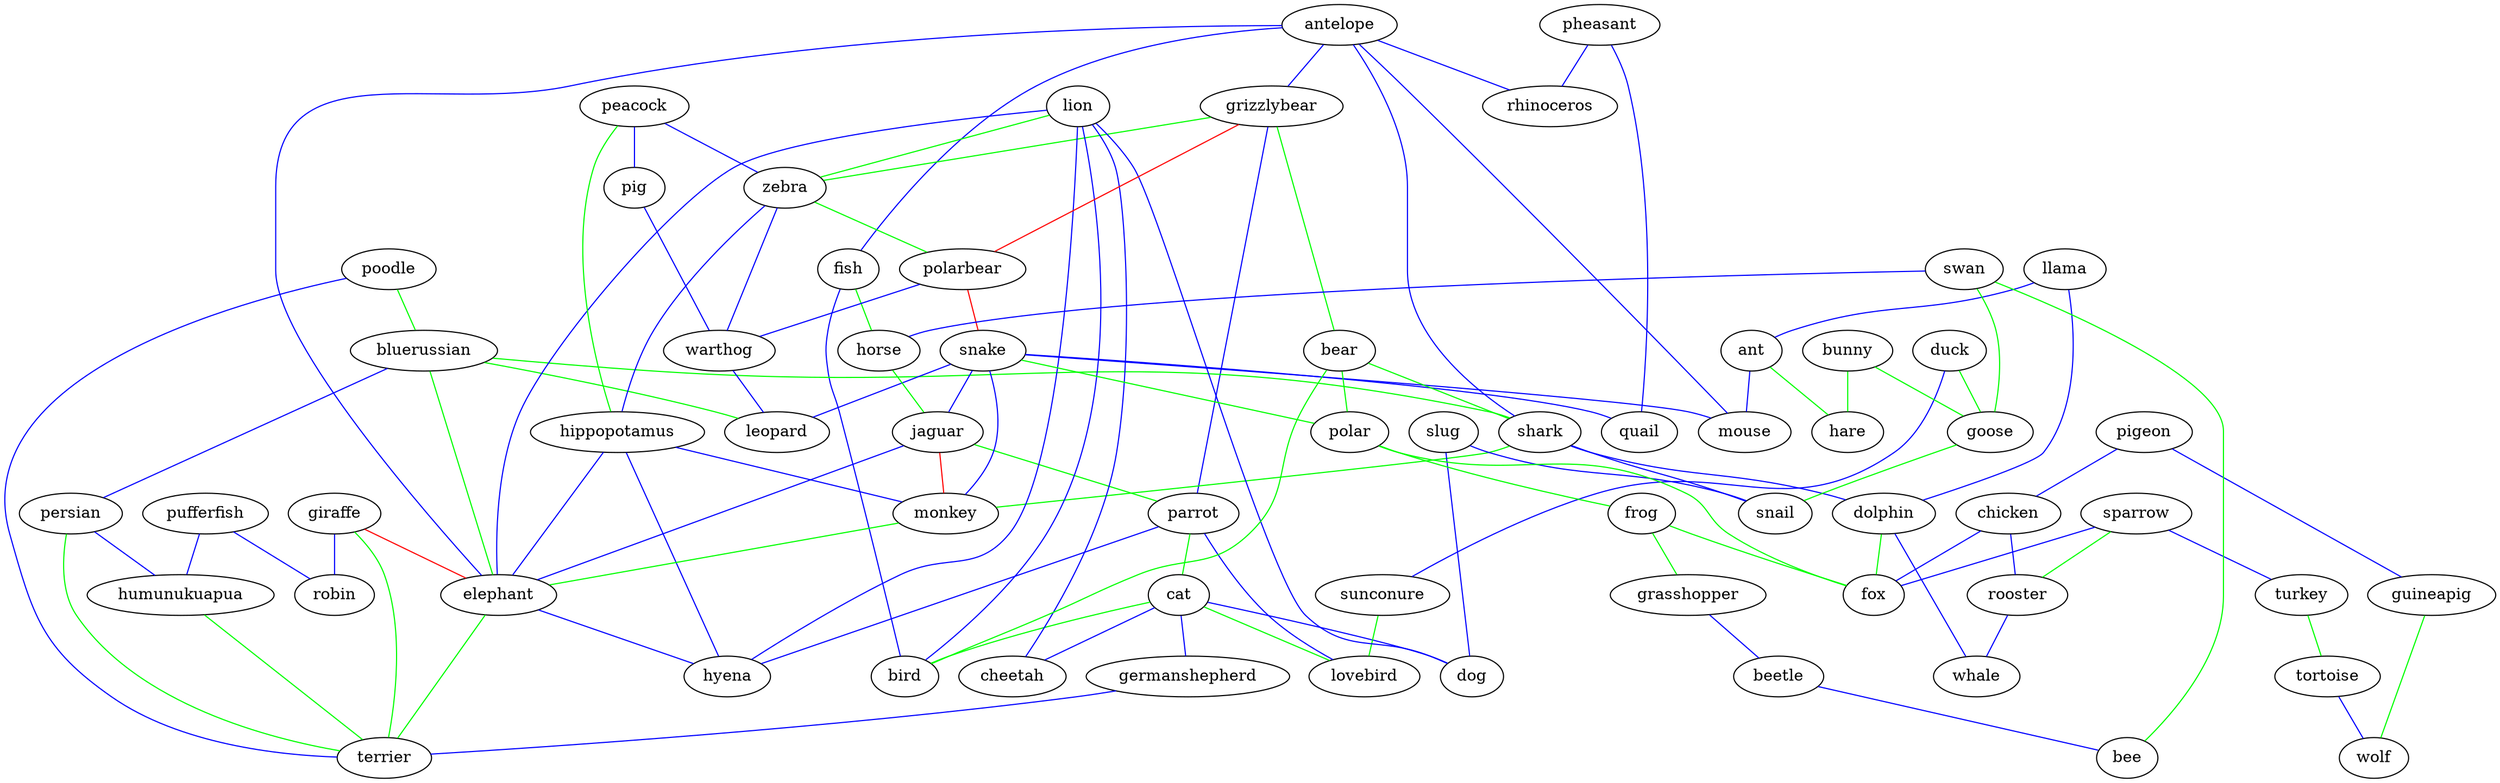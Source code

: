 strict graph { ant -- mouse [weight=1,color=blue]; antelope -- elephant [weight=1,color=blue]; antelope -- fish [weight=1,color=blue]; antelope -- grizzlybear [weight=1,color=blue]; antelope -- mouse [weight=1,color=blue]; antelope -- rhinoceros [weight=1,color=blue]; antelope -- shark [weight=1,color=blue]; beetle -- bee [weight=1,color=blue]; bluerussian -- persian [weight=1,color=blue]; cat -- cheetah [weight=1,color=blue]; cat -- dog [weight=1,color=blue]; cat -- germanshepherd [weight=1,color=blue]; chicken -- fox [weight=1,color=blue]; chicken -- rooster [weight=1,color=blue]; dolphin -- whale [weight=1,color=blue]; duck -- sunconure [weight=1,color=blue]; elephant -- hyena [weight=1,color=blue]; fish -- bird [weight=1,color=blue]; germanshepherd -- terrier [weight=1,color=blue]; giraffe -- robin [weight=1,color=blue]; grasshopper -- beetle [weight=1,color=blue]; grizzlybear -- parrot [weight=1,color=blue]; hippopotamus -- elephant [weight=1,color=blue]; hippopotamus -- hyena [weight=1,color=blue]; hippopotamus -- monkey [weight=1,color=blue]; jaguar -- elephant [weight=1,color=blue]; lion -- bird [weight=1,color=blue]; lion -- cheetah [weight=1,color=blue]; lion -- dog [weight=1,color=blue]; lion -- elephant [weight=1,color=blue]; lion -- hyena [weight=1,color=blue]; llama -- ant [weight=1,color=blue]; llama -- dolphin [weight=1,color=blue]; parrot -- hyena [weight=1,color=blue]; parrot -- lovebird [weight=1,color=blue]; peacock -- pig [weight=1,color=blue]; peacock -- zebra [weight=1,color=blue]; persian -- humunukuapua [weight=1,color=blue]; pheasant -- quail [weight=1,color=blue]; pheasant -- rhinoceros [weight=1,color=blue]; pig -- warthog [weight=1,color=blue]; pigeon -- chicken [weight=1,color=blue]; pigeon -- guineapig [weight=1,color=blue]; polarbear -- warthog [weight=1,color=blue]; poodle -- terrier [weight=1,color=blue]; pufferfish -- humunukuapua [weight=1,color=blue]; pufferfish -- robin [weight=1,color=blue]; rooster -- whale [weight=1,color=blue]; shark -- dolphin [weight=1,color=blue]; shark -- snail [weight=1,color=blue]; slug -- dog [weight=1,color=blue]; slug -- snail [weight=1,color=blue]; snake -- jaguar [weight=1,color=blue]; snake -- leopard [weight=1,color=blue]; snake -- monkey [weight=1,color=blue]; snake -- mouse [weight=1,color=blue]; snake -- quail [weight=1,color=blue]; sparrow -- fox [weight=1,color=blue]; sparrow -- turkey [weight=1,color=blue]; swan -- horse [weight=1,color=blue]; tortoise -- wolf [weight=1,color=blue]; warthog -- leopard [weight=1,color=blue]; zebra -- hippopotamus [weight=1,color=blue]; zebra -- warthog [weight=1,color=blue]; ant -- hare [weight=1,color=red]; bunny -- goose [weight=1,color=red]; bunny -- hare [weight=1,color=red]; cat -- bird [weight=1,color=red]; cat -- lovebird [weight=1,color=red]; dolphin -- fox [weight=1,color=red]; duck -- goose [weight=1,color=red]; frog -- fox [weight=1,color=red]; frog -- grasshopper [weight=1,color=red]; giraffe -- elephant [weight=1,color=red]; guineapig -- wolf [weight=1,color=red]; horse -- jaguar [weight=1,color=red]; jaguar -- monkey [weight=1,color=red]; polarbear -- grizzlybear [weight=1,color=red]; polarbear -- snake [weight=1,color=red]; poodle -- bluerussian [weight=1,color=red]; shark -- monkey [weight=1,color=red]; sunconure -- lovebird [weight=1,color=red]; swan -- bee [weight=1,color=red]; swan -- goose [weight=1,color=red]; turkey -- tortoise [weight=1,color=red]; bear -- bird [weight=1,color=green]; bear -- polar [weight=1,color=green]; bear -- shark [weight=1,color=green]; bee -- swan [weight=1,color=green]; bird -- cat [weight=1,color=green]; bluerussian -- elephant [weight=1,color=green]; bluerussian -- leopard [weight=1,color=green]; bluerussian -- poodle [weight=1,color=green]; bluerussian -- shark [weight=1,color=green]; elephant -- terrier [weight=1,color=green]; fish -- horse [weight=1,color=green]; fox -- dolphin [weight=1,color=green]; fox -- frog [weight=1,color=green]; giraffe -- terrier [weight=1,color=green]; goose -- bunny [weight=1,color=green]; goose -- duck [weight=1,color=green]; goose -- snail [weight=1,color=green]; goose -- swan [weight=1,color=green]; grasshopper -- frog [weight=1,color=green]; grizzlybear -- bear [weight=1,color=green]; grizzlybear -- zebra [weight=1,color=green]; hare -- ant [weight=1,color=green]; hare -- bunny [weight=1,color=green]; humunukuapua -- terrier [weight=1,color=green]; jaguar -- horse [weight=1,color=green]; jaguar -- parrot [weight=1,color=green]; lion -- zebra [weight=1,color=green]; lovebird -- cat [weight=1,color=green]; lovebird -- sunconure [weight=1,color=green]; monkey -- elephant [weight=1,color=green]; monkey -- shark [weight=1,color=green]; parrot -- cat [weight=1,color=green]; peacock -- hippopotamus [weight=1,color=green]; persian -- terrier [weight=1,color=green]; polar -- fox [weight=1,color=green]; polar -- frog [weight=1,color=green]; snake -- polar [weight=1,color=green]; sparrow -- rooster [weight=1,color=green]; tortoise -- turkey [weight=1,color=green]; wolf -- guineapig [weight=1,color=green]; zebra -- polarbear [weight=1,color=green]; }

